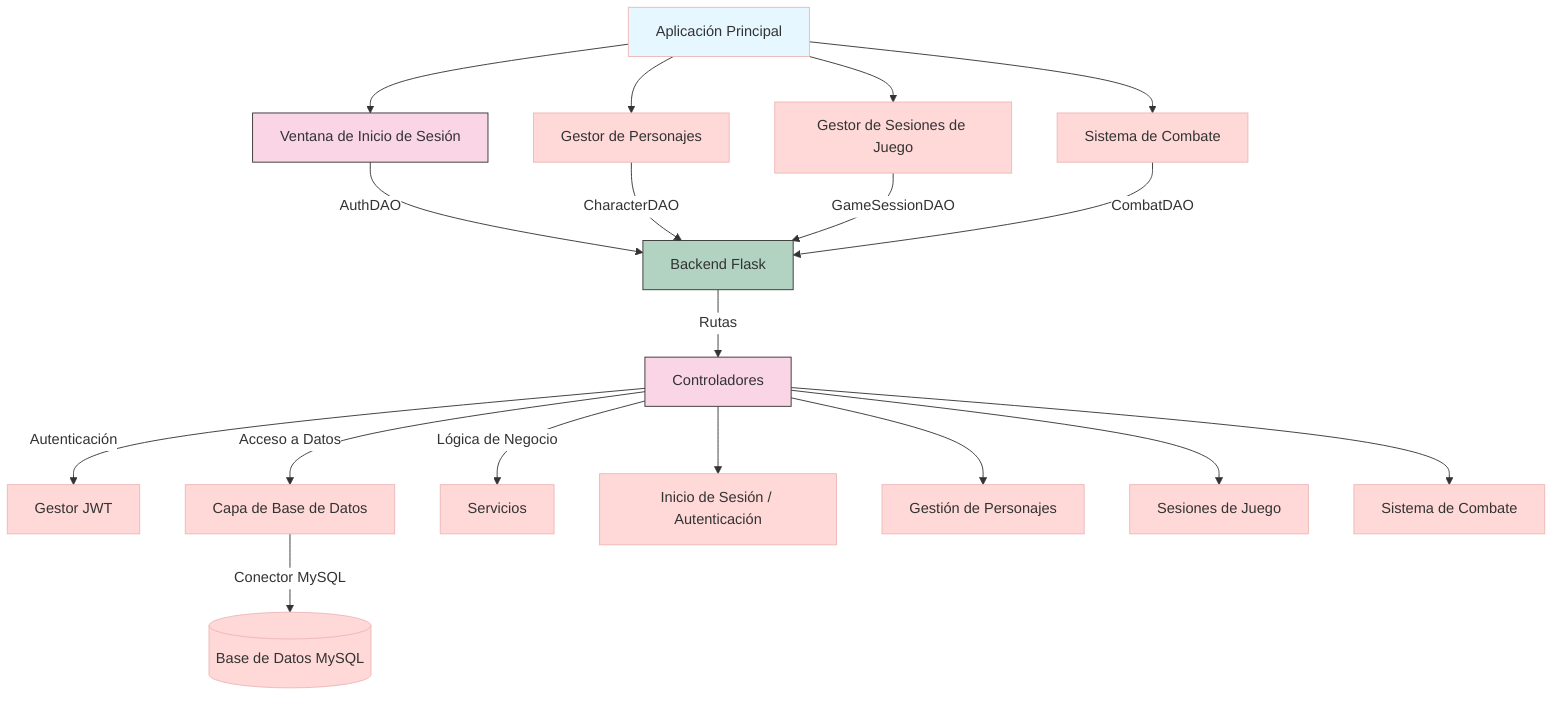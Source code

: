 %%{init: {'theme': 'base', 'themeVariables': { 'primaryColor': '#ffd8d8', 'edgeLabelBackground':'#ffffff', 'backgroundColor': '#ffffff', 'nodeTextColor': '#333333', 'lineColor': '#333333', 'arrowheadColor': '#333333'}}}%%
graph TD
    %% Frontend %%
    A[Aplicación Principal] --> B[Ventana de Inicio de Sesión]
    A --> C[Gestor de Personajes]
    A --> D[Gestor de Sesiones de Juego]
    A --> E[Sistema de Combate]
    
    B -->|AuthDAO| F[Backend]
    C -->|CharacterDAO| F
    D -->|GameSessionDAO| F
    E -->|CombatDAO| F

    %% Backend %%
    F[Backend Flask] -->|Rutas| G[Controladores]
    G -->|Autenticación| H[Gestor JWT]
    G -->|Acceso a Datos| I[Capa de Base de Datos]
    G -->|Lógica de Negocio| J[Servicios]

    %% Base de Datos %%
    I -->|Conector MySQL| K[(Base de Datos MySQL)]
    
    %% Rutas Simplificadas %%
    G --> L[Inicio de Sesión / Autenticación]
    G --> M[Gestión de Personajes]
    G --> N[Sesiones de Juego]
    G --> O[Sistema de Combate]

    %% Estilo %%
    style A fill:#e6f7ff
    style B fill:#f9d5e5,stroke:#333
    style F fill:#b2d3c2,stroke:#333
    style G fill:#f9d5e5,stroke:#333